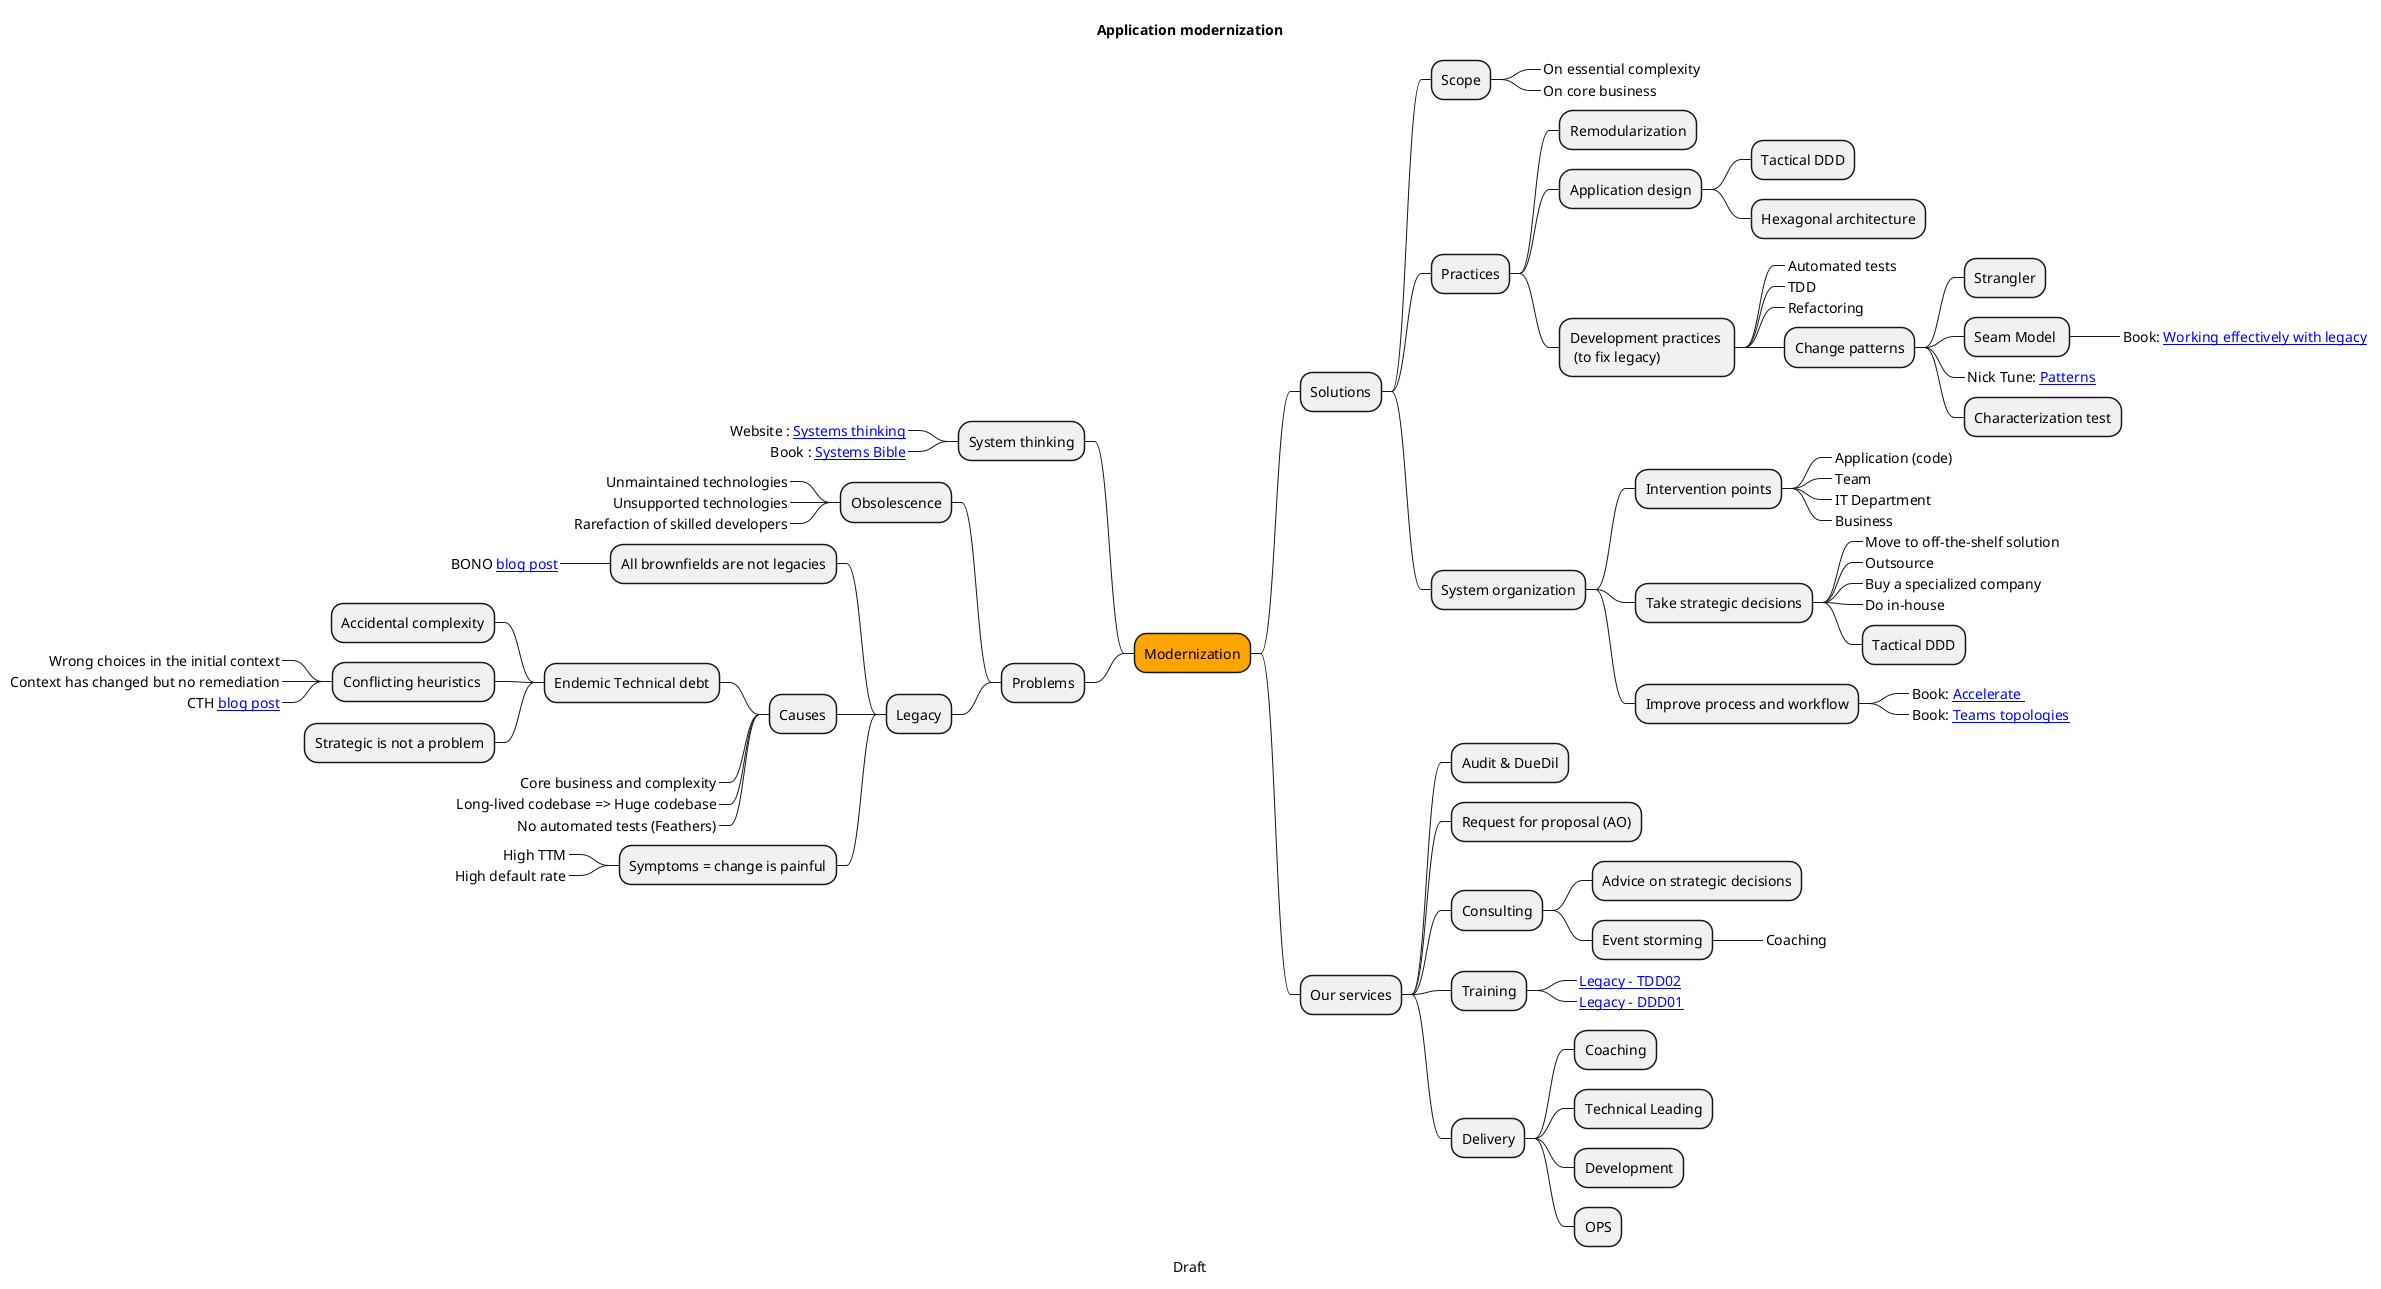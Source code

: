 @startmindmap

caption Draft
title Application modernization

+[#Orange] Modernization
-- System thinking
---_ Website : [[https://web.archive.org/web/20230923142459/https://www.systems-thinking.org/theWay/theWay.htm Systems thinking]]
---_ Book : [[https://verraes.net/2013/08/john-gall-systemantics-the-systems-bible/ Systems Bible]]
-- Problems
--- Obsolescence
----_ Unmaintained technologies
----_ Unsupported technologies
----_ Rarefaction of skilled developers
--- Legacy
---- All brownfields are not legacies
-----_ BONO [[https://blog.octo.com/le-brownfield-n'est-pas-du-code-legacy blog post]]
---- Causes
----- Endemic Technical debt
------ Accidental complexity
------ Conflicting heuristics 
-------_ Wrong choices in the initial context
-------_ Context has changed but no remediation
-------_ CTH [[https://blog.octo.com/en-finir-avec-la-dette-technique blog post]]
------ Strategic is not a problem
-----_ Core business and complexity
-----_ Long-lived codebase => Huge codebase
-----_ No automated tests (Feathers)
---- Symptoms = change is painful
-----_ High TTM
-----_ High default rate
++ Solutions
+++ Scope
++++_ On essential complexity
++++_ On core business
+++ Practices
++++ Remodularization
++++ Application design
+++++ Tactical DDD
+++++ Hexagonal architecture
++++ Development practices \n (to fix legacy)
+++++_ Automated tests
+++++_ TDD
+++++_ Refactoring
+++++ Change patterns
++++++ Strangler
++++++ Seam Model 
+++++++_ Book: [[https://understandlegacycode.com/blog/key-points-of-working-effectively-with-legacy-code/ Working effectively with legacy]] 
++++++_ Nick Tune: [[https://legacy-modernization.io/patterns/ Patterns]]
++++++ Characterization test
+++ System organization
++++ Intervention points
+++++_ Application (code)
+++++_ Team
+++++_ IT Department
+++++_ Business
++++ Take strategic decisions
+++++_ Move to off-the-shelf solution
+++++_ Outsource
+++++_ Buy a specialized company
+++++_ Do in-house
+++++ Tactical DDD
++++ Improve process and workflow
+++++_ Book: [[ https://itrevolution.com/product/accelerate/ Accelerate ]]
+++++_ Book: [[ https://teamtopologies.com/ Teams topologies]]
++ Our services
+++ Audit & DueDil
+++ Request for proposal (AO)
+++ Consulting
++++ Advice on strategic decisions
++++ Event storming
+++++_ Coaching
+++ Training
++++_ [[ https://www.octo.academy/catalogue/formation/tdd02-test-driven-development-sur-du-code-legacy/ Legacy - TDD02]]
++++_ [[ https://www.octo.academy/catalogue/formation/tdd02-test-driven-development-sur-du-code-legacy/ Legacy - DDD01]]
+++ Delivery
++++ Coaching
++++ Technical Leading
++++ Development
++++ OPS
@endmindmap


